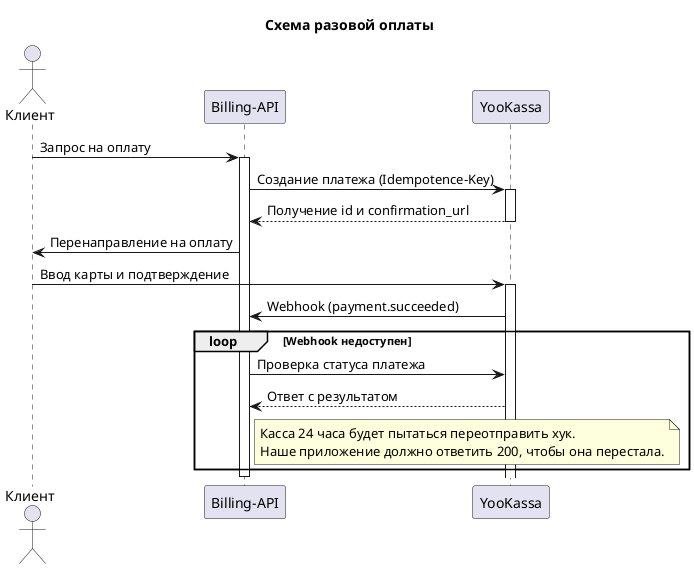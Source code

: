 @startuml one_time_payment
title Схема разовой оплаты

actor Клиент as Client
participant "Billing-API" as BillingAPI
participant "YooKassa" as YooKassa

Client -> BillingAPI: Запрос на оплату
activate BillingAPI

BillingAPI -> YooKassa: Создание платежа (Idempotence-Key)
activate YooKassa

YooKassa --> BillingAPI: Получение id и confirmation_url
deactivate YooKassa

BillingAPI -> Client: Перенаправление на оплату

Client -> YooKassa: Ввод карты и подтверждение
activate YooKassa

YooKassa -> BillingAPI: Webhook (payment.succeeded)

loop Webhook недоступен
    BillingAPI -> YooKassa: Проверка статуса платежа
    YooKassa --> BillingAPI: Ответ с результатом
    note right of BillingAPI
        Касса 24 часа будет пытаться переотправить хук.
        Наше приложение должно ответить 200, чтобы она перестала.
    end note
end

deactivate BillingAPI

@enduml